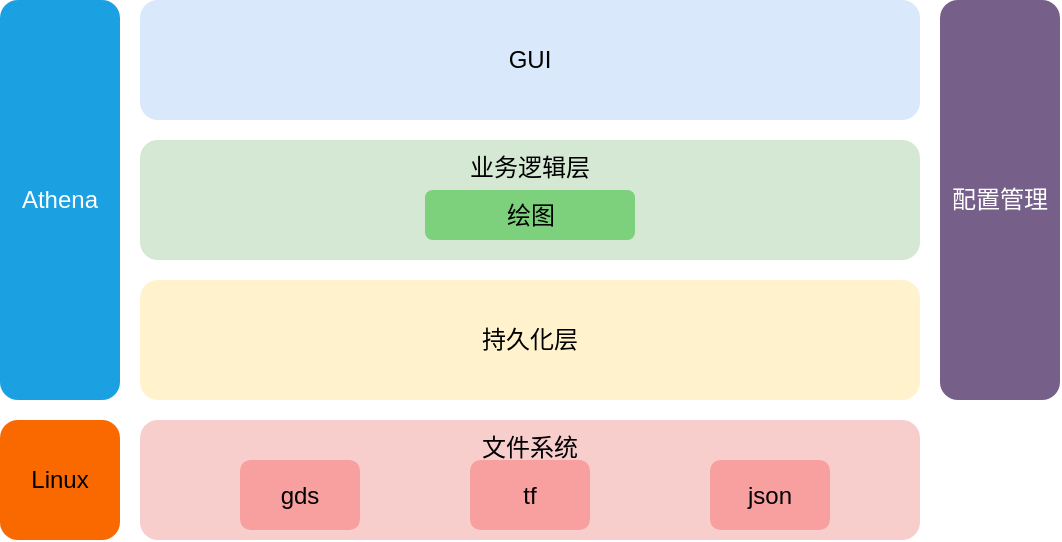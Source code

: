 <mxfile version="20.0.4" type="github" pages="2">
  <diagram id="UEnn1kFBSr4Ibmp3P3HB" name="第 1 页">
    <mxGraphModel dx="981" dy="526" grid="1" gridSize="10" guides="1" tooltips="1" connect="1" arrows="1" fold="1" page="1" pageScale="1" pageWidth="827" pageHeight="1169" math="0" shadow="0">
      <root>
        <mxCell id="0" />
        <mxCell id="1" parent="0" />
        <mxCell id="ElDdprlfaAyy8IrKMzbE-1" value="GUI" style="rounded=1;whiteSpace=wrap;html=1;fillColor=#dae8fc;strokeColor=none;" vertex="1" parent="1">
          <mxGeometry x="230" y="290" width="390" height="60" as="geometry" />
        </mxCell>
        <mxCell id="ElDdprlfaAyy8IrKMzbE-2" value="业务逻辑层" style="rounded=1;whiteSpace=wrap;html=1;fillColor=#d5e8d4;strokeColor=none;verticalAlign=top;" vertex="1" parent="1">
          <mxGeometry x="230" y="360" width="390" height="60" as="geometry" />
        </mxCell>
        <mxCell id="ElDdprlfaAyy8IrKMzbE-3" value="持久化层" style="rounded=1;whiteSpace=wrap;html=1;fillColor=#fff2cc;strokeColor=none;verticalAlign=middle;" vertex="1" parent="1">
          <mxGeometry x="230" y="430" width="390" height="60" as="geometry" />
        </mxCell>
        <mxCell id="ElDdprlfaAyy8IrKMzbE-4" value="文件系统" style="rounded=1;whiteSpace=wrap;html=1;fillColor=#f8cecc;strokeColor=none;verticalAlign=top;glass=0;shadow=0;" vertex="1" parent="1">
          <mxGeometry x="230" y="500" width="390" height="60" as="geometry" />
        </mxCell>
        <mxCell id="ElDdprlfaAyy8IrKMzbE-5" value="Athena" style="rounded=1;whiteSpace=wrap;html=1;fillColor=#1ba1e2;fontColor=#ffffff;strokeColor=none;" vertex="1" parent="1">
          <mxGeometry x="160" y="290" width="60" height="200" as="geometry" />
        </mxCell>
        <mxCell id="ElDdprlfaAyy8IrKMzbE-6" value="Linux" style="rounded=1;whiteSpace=wrap;html=1;fillColor=#fa6800;fontColor=#000000;strokeColor=none;" vertex="1" parent="1">
          <mxGeometry x="160" y="500" width="60" height="60" as="geometry" />
        </mxCell>
        <mxCell id="ElDdprlfaAyy8IrKMzbE-8" value="json" style="rounded=1;whiteSpace=wrap;html=1;fillColor=#F89F9F;strokeColor=none;" vertex="1" parent="1">
          <mxGeometry x="515" y="520" width="60" height="35" as="geometry" />
        </mxCell>
        <mxCell id="ElDdprlfaAyy8IrKMzbE-9" value="tf" style="rounded=1;whiteSpace=wrap;html=1;fillColor=#F89F9F;strokeColor=none;" vertex="1" parent="1">
          <mxGeometry x="395" y="520" width="60" height="35" as="geometry" />
        </mxCell>
        <mxCell id="ElDdprlfaAyy8IrKMzbE-10" value="gds" style="rounded=1;whiteSpace=wrap;html=1;fillColor=#F89F9F;strokeColor=none;" vertex="1" parent="1">
          <mxGeometry x="280" y="520" width="60" height="35" as="geometry" />
        </mxCell>
        <mxCell id="ElDdprlfaAyy8IrKMzbE-11" value="配置管理" style="rounded=1;whiteSpace=wrap;html=1;fillColor=#76608a;strokeColor=none;fontColor=#ffffff;" vertex="1" parent="1">
          <mxGeometry x="630" y="290" width="60" height="200" as="geometry" />
        </mxCell>
        <mxCell id="ElDdprlfaAyy8IrKMzbE-13" value="绘图" style="rounded=1;whiteSpace=wrap;html=1;fillColor=#7DD17D;strokeColor=none;" vertex="1" parent="1">
          <mxGeometry x="372.5" y="385" width="105" height="25" as="geometry" />
        </mxCell>
      </root>
    </mxGraphModel>
  </diagram>
  <diagram id="OqLdWUDpBFHAOiJWGxiF" name="第 2 页">
    <mxGraphModel dx="1422" dy="762" grid="1" gridSize="10" guides="1" tooltips="1" connect="1" arrows="1" fold="1" page="1" pageScale="1" pageWidth="827" pageHeight="1169" math="0" shadow="0">
      <root>
        <mxCell id="0" />
        <mxCell id="1" parent="0" />
      </root>
    </mxGraphModel>
  </diagram>
</mxfile>
